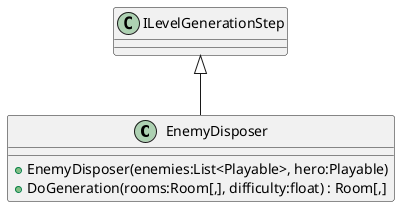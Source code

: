 @startuml
class EnemyDisposer {
    + EnemyDisposer(enemies:List<Playable>, hero:Playable)
    + DoGeneration(rooms:Room[,], difficulty:float) : Room[,]
}
ILevelGenerationStep <|-- EnemyDisposer
@enduml
